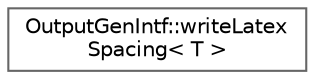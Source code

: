 digraph "Graphical Class Hierarchy"
{
 // INTERACTIVE_SVG=YES
 // LATEX_PDF_SIZE
  bgcolor="transparent";
  edge [fontname=Helvetica,fontsize=10,labelfontname=Helvetica,labelfontsize=10];
  node [fontname=Helvetica,fontsize=10,shape=box,height=0.2,width=0.4];
  rankdir="LR";
  Node0 [label="OutputGenIntf::writeLatex\lSpacing\< T \>",height=0.2,width=0.4,color="grey40", fillcolor="white", style="filled",URL="$d2/df7/struct_output_gen_intf_1_1write_latex_spacing.html",tooltip=" "];
}
